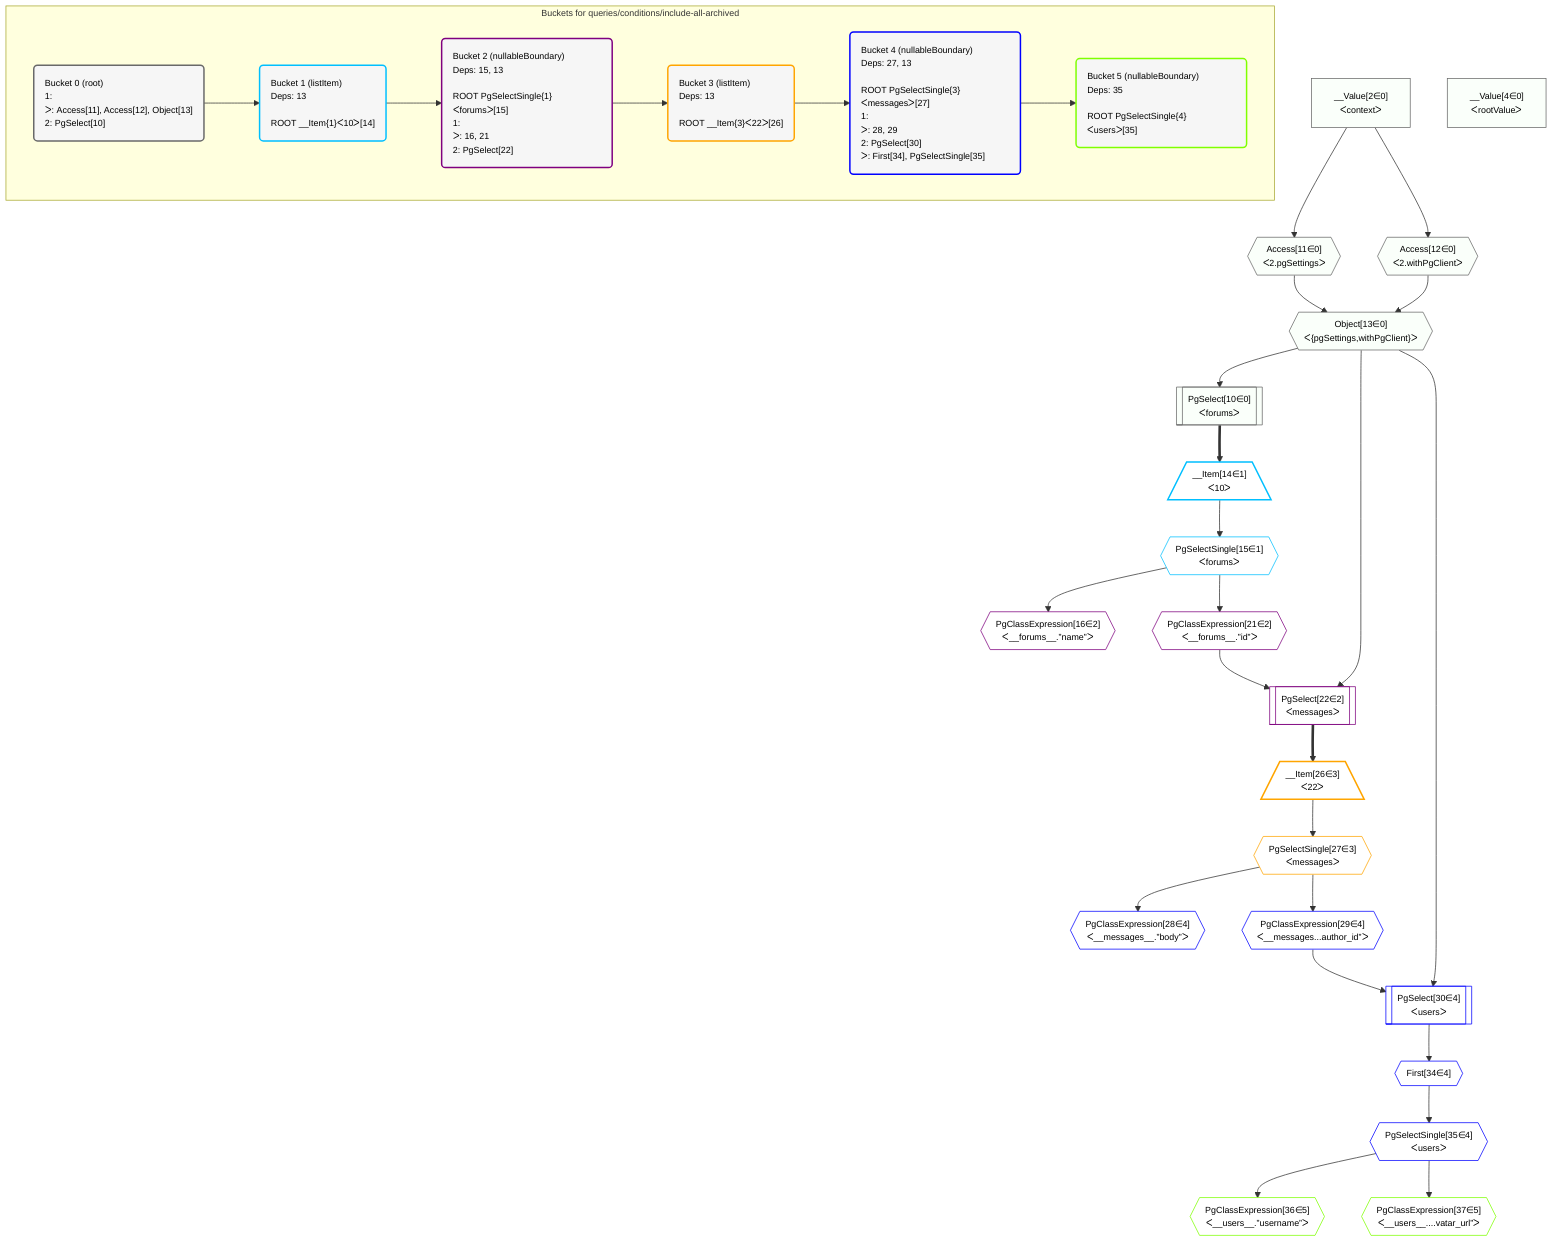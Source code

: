 %%{init: {'themeVariables': { 'fontSize': '12px'}}}%%
graph TD
    classDef path fill:#eee,stroke:#000,color:#000
    classDef plan fill:#fff,stroke-width:1px,color:#000
    classDef itemplan fill:#fff,stroke-width:2px,color:#000
    classDef unbatchedplan fill:#dff,stroke-width:1px,color:#000
    classDef sideeffectplan fill:#fcc,stroke-width:2px,color:#000
    classDef bucket fill:#f6f6f6,color:#000,stroke-width:2px,text-align:left


    %% plan dependencies
    Object13{{"Object[13∈0]<br />ᐸ{pgSettings,withPgClient}ᐳ"}}:::plan
    Access11{{"Access[11∈0]<br />ᐸ2.pgSettingsᐳ"}}:::plan
    Access12{{"Access[12∈0]<br />ᐸ2.withPgClientᐳ"}}:::plan
    Access11 & Access12 --> Object13
    PgSelect10[["PgSelect[10∈0]<br />ᐸforumsᐳ"]]:::plan
    Object13 --> PgSelect10
    __Value2["__Value[2∈0]<br />ᐸcontextᐳ"]:::plan
    __Value2 --> Access11
    __Value2 --> Access12
    __Value4["__Value[4∈0]<br />ᐸrootValueᐳ"]:::plan
    __Item14[/"__Item[14∈1]<br />ᐸ10ᐳ"\]:::itemplan
    PgSelect10 ==> __Item14
    PgSelectSingle15{{"PgSelectSingle[15∈1]<br />ᐸforumsᐳ"}}:::plan
    __Item14 --> PgSelectSingle15
    PgSelect22[["PgSelect[22∈2]<br />ᐸmessagesᐳ"]]:::plan
    PgClassExpression21{{"PgClassExpression[21∈2]<br />ᐸ__forums__.”id”ᐳ"}}:::plan
    Object13 & PgClassExpression21 --> PgSelect22
    PgClassExpression16{{"PgClassExpression[16∈2]<br />ᐸ__forums__.”name”ᐳ"}}:::plan
    PgSelectSingle15 --> PgClassExpression16
    PgSelectSingle15 --> PgClassExpression21
    __Item26[/"__Item[26∈3]<br />ᐸ22ᐳ"\]:::itemplan
    PgSelect22 ==> __Item26
    PgSelectSingle27{{"PgSelectSingle[27∈3]<br />ᐸmessagesᐳ"}}:::plan
    __Item26 --> PgSelectSingle27
    PgSelect30[["PgSelect[30∈4]<br />ᐸusersᐳ"]]:::plan
    PgClassExpression29{{"PgClassExpression[29∈4]<br />ᐸ__messages...author_id”ᐳ"}}:::plan
    Object13 & PgClassExpression29 --> PgSelect30
    PgClassExpression28{{"PgClassExpression[28∈4]<br />ᐸ__messages__.”body”ᐳ"}}:::plan
    PgSelectSingle27 --> PgClassExpression28
    PgSelectSingle27 --> PgClassExpression29
    First34{{"First[34∈4]"}}:::plan
    PgSelect30 --> First34
    PgSelectSingle35{{"PgSelectSingle[35∈4]<br />ᐸusersᐳ"}}:::plan
    First34 --> PgSelectSingle35
    PgClassExpression36{{"PgClassExpression[36∈5]<br />ᐸ__users__.”username”ᐳ"}}:::plan
    PgSelectSingle35 --> PgClassExpression36
    PgClassExpression37{{"PgClassExpression[37∈5]<br />ᐸ__users__....vatar_url”ᐳ"}}:::plan
    PgSelectSingle35 --> PgClassExpression37

    %% define steps

    subgraph "Buckets for queries/conditions/include-all-archived"
    Bucket0("Bucket 0 (root)<br />1: <br />ᐳ: Access[11], Access[12], Object[13]<br />2: PgSelect[10]"):::bucket
    classDef bucket0 stroke:#696969
    class Bucket0,__Value2,__Value4,PgSelect10,Access11,Access12,Object13 bucket0
    Bucket1("Bucket 1 (listItem)<br />Deps: 13<br /><br />ROOT __Item{1}ᐸ10ᐳ[14]"):::bucket
    classDef bucket1 stroke:#00bfff
    class Bucket1,__Item14,PgSelectSingle15 bucket1
    Bucket2("Bucket 2 (nullableBoundary)<br />Deps: 15, 13<br /><br />ROOT PgSelectSingle{1}ᐸforumsᐳ[15]<br />1: <br />ᐳ: 16, 21<br />2: PgSelect[22]"):::bucket
    classDef bucket2 stroke:#7f007f
    class Bucket2,PgClassExpression16,PgClassExpression21,PgSelect22 bucket2
    Bucket3("Bucket 3 (listItem)<br />Deps: 13<br /><br />ROOT __Item{3}ᐸ22ᐳ[26]"):::bucket
    classDef bucket3 stroke:#ffa500
    class Bucket3,__Item26,PgSelectSingle27 bucket3
    Bucket4("Bucket 4 (nullableBoundary)<br />Deps: 27, 13<br /><br />ROOT PgSelectSingle{3}ᐸmessagesᐳ[27]<br />1: <br />ᐳ: 28, 29<br />2: PgSelect[30]<br />ᐳ: First[34], PgSelectSingle[35]"):::bucket
    classDef bucket4 stroke:#0000ff
    class Bucket4,PgClassExpression28,PgClassExpression29,PgSelect30,First34,PgSelectSingle35 bucket4
    Bucket5("Bucket 5 (nullableBoundary)<br />Deps: 35<br /><br />ROOT PgSelectSingle{4}ᐸusersᐳ[35]"):::bucket
    classDef bucket5 stroke:#7fff00
    class Bucket5,PgClassExpression36,PgClassExpression37 bucket5
    Bucket0 --> Bucket1
    Bucket1 --> Bucket2
    Bucket2 --> Bucket3
    Bucket3 --> Bucket4
    Bucket4 --> Bucket5
    classDef unary fill:#fafffa,borderWidth:8px
    class Object13,PgSelect10,Access11,Access12,__Value2,__Value4 unary
    end